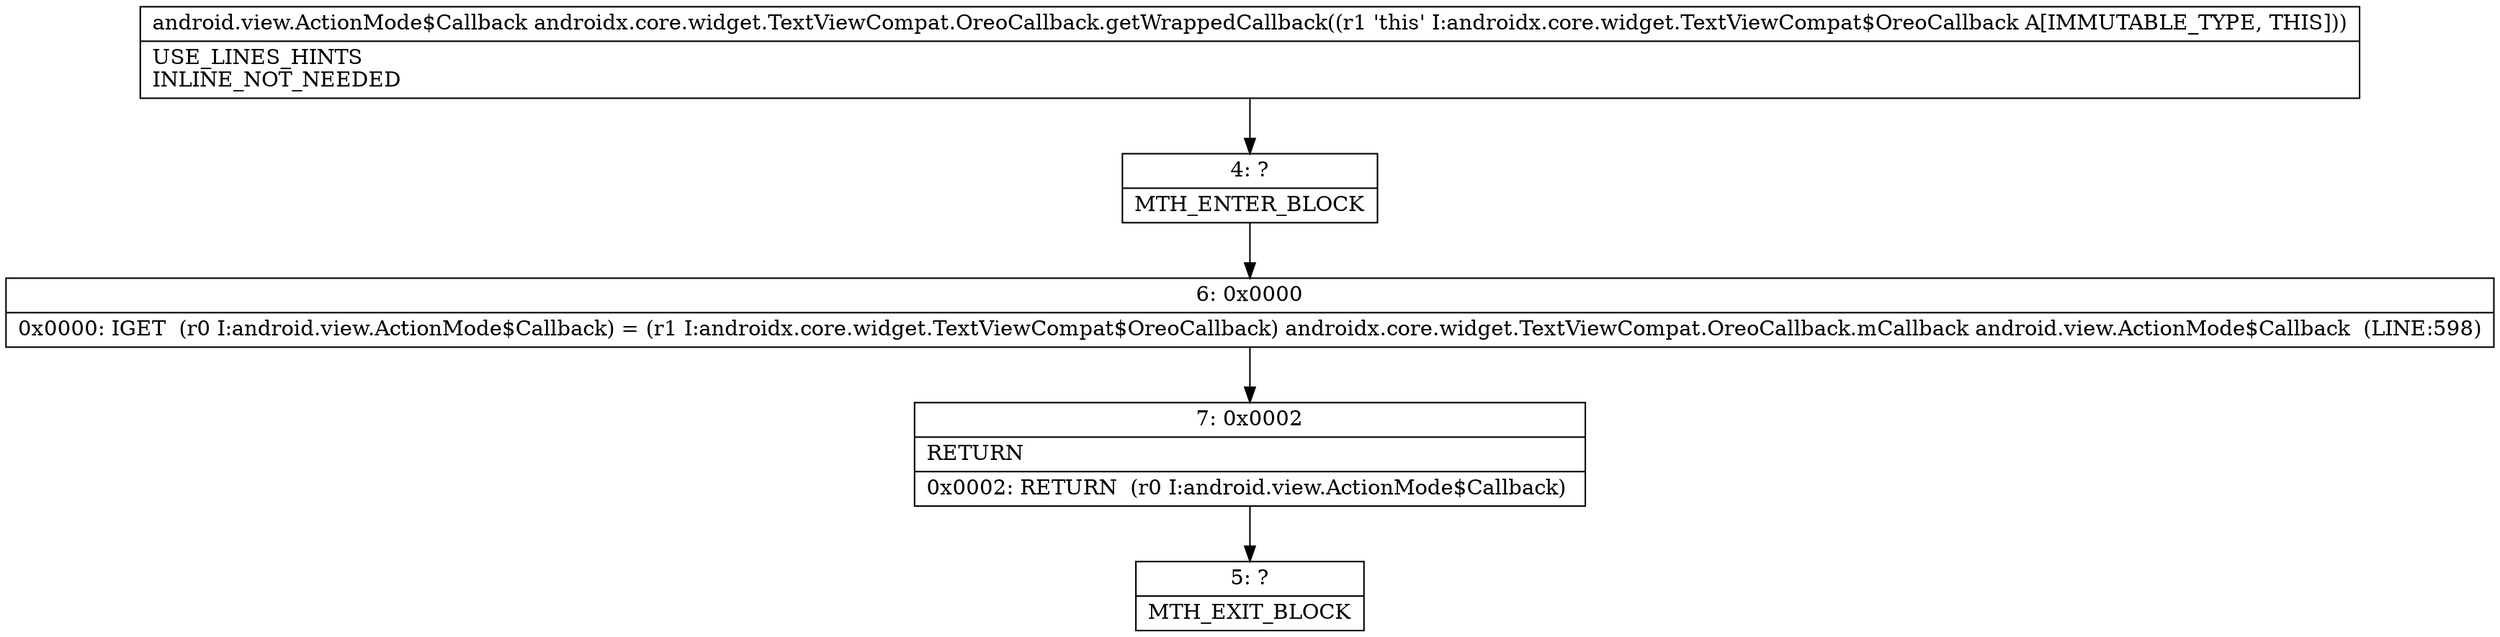 digraph "CFG forandroidx.core.widget.TextViewCompat.OreoCallback.getWrappedCallback()Landroid\/view\/ActionMode$Callback;" {
Node_4 [shape=record,label="{4\:\ ?|MTH_ENTER_BLOCK\l}"];
Node_6 [shape=record,label="{6\:\ 0x0000|0x0000: IGET  (r0 I:android.view.ActionMode$Callback) = (r1 I:androidx.core.widget.TextViewCompat$OreoCallback) androidx.core.widget.TextViewCompat.OreoCallback.mCallback android.view.ActionMode$Callback  (LINE:598)\l}"];
Node_7 [shape=record,label="{7\:\ 0x0002|RETURN\l|0x0002: RETURN  (r0 I:android.view.ActionMode$Callback) \l}"];
Node_5 [shape=record,label="{5\:\ ?|MTH_EXIT_BLOCK\l}"];
MethodNode[shape=record,label="{android.view.ActionMode$Callback androidx.core.widget.TextViewCompat.OreoCallback.getWrappedCallback((r1 'this' I:androidx.core.widget.TextViewCompat$OreoCallback A[IMMUTABLE_TYPE, THIS]))  | USE_LINES_HINTS\lINLINE_NOT_NEEDED\l}"];
MethodNode -> Node_4;Node_4 -> Node_6;
Node_6 -> Node_7;
Node_7 -> Node_5;
}

